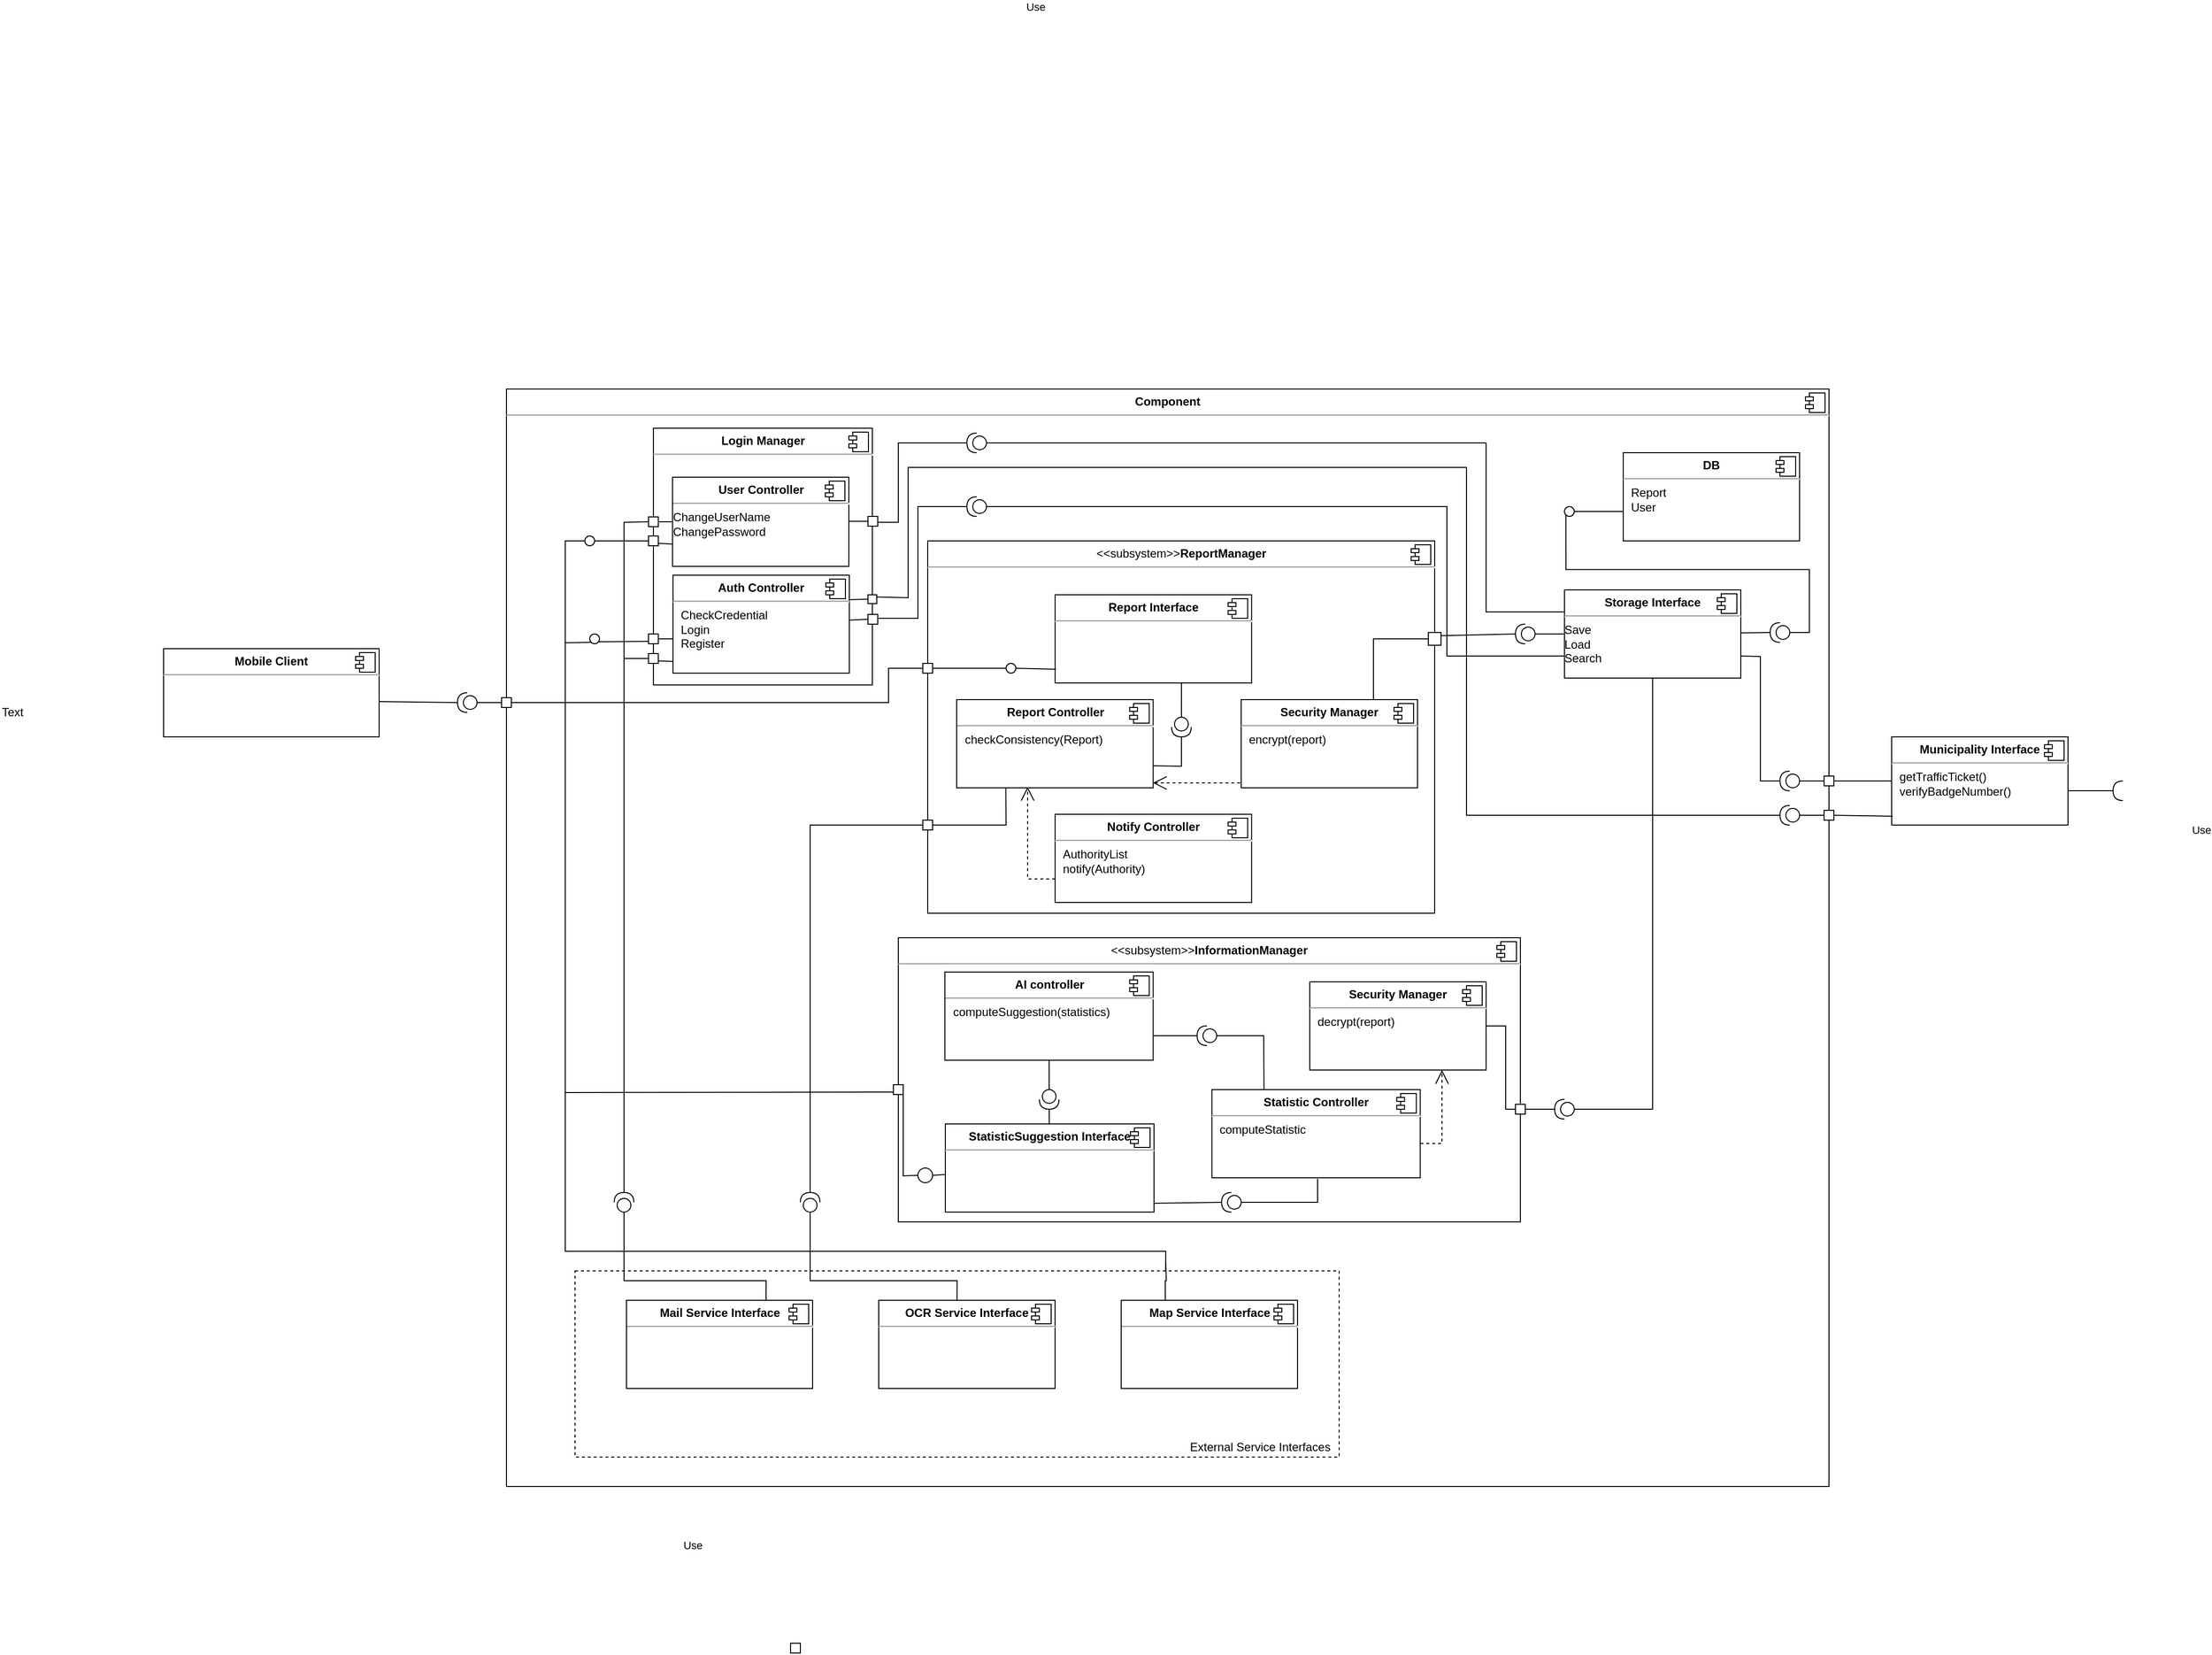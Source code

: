 <mxfile version="12.2.7" type="device" pages="1"><diagram id="5YClN9KeRhyfUi6IMF1h" name="Page-1"><mxGraphModel dx="1614" dy="1619" grid="1" gridSize="10" guides="1" tooltips="1" connect="1" arrows="1" fold="1" page="1" pageScale="1" pageWidth="827" pageHeight="1169" math="0" shadow="0"><root><mxCell id="0"/><mxCell id="1" parent="0"/><mxCell id="qqLT8RB5Y5soCKqECM3d-2" value="&lt;p style=&quot;margin: 0px ; margin-top: 6px ; text-align: center&quot;&gt;&lt;b&gt;Component&lt;/b&gt;&lt;/p&gt;&lt;hr&gt;&lt;p style=&quot;margin: 0px ; margin-left: 8px&quot;&gt;&lt;br&gt;&lt;/p&gt;" style="align=left;overflow=fill;html=1;shadow=0;" parent="1" vertex="1"><mxGeometry x="240" y="60" width="1350" height="1120" as="geometry"/></mxCell><mxCell id="qqLT8RB5Y5soCKqECM3d-3" value="" style="shape=component;jettyWidth=8;jettyHeight=4;" parent="qqLT8RB5Y5soCKqECM3d-2" vertex="1"><mxGeometry x="1" width="20" height="20" relative="1" as="geometry"><mxPoint x="-24" y="4" as="offset"/></mxGeometry></mxCell><mxCell id="qSNP_pKOV0-4uGFezlVe-158" value="&lt;p style=&quot;margin: 0px ; margin-top: 6px ; text-align: center&quot;&gt;&lt;b&gt;DB&lt;/b&gt;&lt;br&gt;&lt;/p&gt;&lt;hr&gt;&lt;p style=&quot;margin: 0px ; margin-left: 8px&quot;&gt;Report&lt;/p&gt;&lt;p style=&quot;margin: 0px ; margin-left: 8px&quot;&gt;User&lt;br&gt;&lt;/p&gt;" style="align=left;overflow=fill;html=1;" parent="qqLT8RB5Y5soCKqECM3d-2" vertex="1"><mxGeometry x="1140" y="65" width="180" height="90" as="geometry"/></mxCell><mxCell id="qSNP_pKOV0-4uGFezlVe-159" value="" style="shape=component;jettyWidth=8;jettyHeight=4;" parent="qSNP_pKOV0-4uGFezlVe-158" vertex="1"><mxGeometry x="1" width="20" height="20" relative="1" as="geometry"><mxPoint x="-24" y="4" as="offset"/></mxGeometry></mxCell><mxCell id="qqLT8RB5Y5soCKqECM3d-15" style="rounded=0;orthogonalLoop=1;jettySize=auto;html=1;exitX=1;exitY=0.5;exitDx=0;exitDy=0;endArrow=none;endFill=0;" parent="qqLT8RB5Y5soCKqECM3d-2" source="qSNP_pKOV0-4uGFezlVe-160" edge="1"><mxGeometry relative="1" as="geometry"><mxPoint x="1140" y="125" as="targetPoint"/></mxGeometry></mxCell><mxCell id="qSNP_pKOV0-4uGFezlVe-160" value="" style="ellipse;whiteSpace=wrap;html=1;aspect=fixed;" parent="qqLT8RB5Y5soCKqECM3d-2" vertex="1"><mxGeometry x="1080" y="120" width="10" height="10" as="geometry"/></mxCell><mxCell id="BfB_PKCpEKvkI4DOImgI-2" value="" style="shape=providedRequiredInterface;html=1;verticalLabelPosition=bottom;rotation=180;" parent="qqLT8RB5Y5soCKqECM3d-2" vertex="1"><mxGeometry x="470" y="45" width="20" height="20" as="geometry"/></mxCell><mxCell id="BfB_PKCpEKvkI4DOImgI-3" value="" style="shape=providedRequiredInterface;html=1;verticalLabelPosition=bottom;rotation=-180;" parent="qqLT8RB5Y5soCKqECM3d-2" vertex="1"><mxGeometry x="470" y="110" width="20" height="20" as="geometry"/></mxCell><mxCell id="cd_9iEVdNCCK7uSHRolh-3" value="&lt;p style=&quot;margin: 0px ; margin-top: 6px ; text-align: center&quot;&gt;&lt;b&gt;Login Manager&lt;/b&gt;&lt;/p&gt;&lt;hr&gt;&lt;p style=&quot;margin: 0px ; margin-left: 8px&quot;&gt;&lt;br&gt;&lt;/p&gt;&lt;p style=&quot;margin: 0px ; margin-left: 8px&quot;&gt;&lt;br&gt;&lt;/p&gt;" style="align=left;overflow=fill;html=1;fillColor=none;" parent="qqLT8RB5Y5soCKqECM3d-2" vertex="1"><mxGeometry x="150" y="40" width="223.5" height="262" as="geometry"/></mxCell><mxCell id="cd_9iEVdNCCK7uSHRolh-4" value="" style="shape=component;jettyWidth=8;jettyHeight=4;" parent="cd_9iEVdNCCK7uSHRolh-3" vertex="1"><mxGeometry x="1" width="20" height="20" relative="1" as="geometry"><mxPoint x="-24" y="4" as="offset"/></mxGeometry></mxCell><mxCell id="qSNP_pKOV0-4uGFezlVe-78" value="&lt;p style=&quot;margin: 0px ; margin-top: 6px ; text-align: center&quot;&gt;&lt;b&gt;Auth Controller&lt;br&gt;&lt;/b&gt;&lt;/p&gt;&lt;hr&gt;&lt;p style=&quot;margin: 0px ; margin-left: 8px&quot;&gt;CheckCredential&lt;/p&gt;&lt;p style=&quot;margin: 0px ; margin-left: 8px&quot;&gt;Login&lt;/p&gt;&lt;p style=&quot;margin: 0px ; margin-left: 8px&quot;&gt;Register&lt;br&gt;&lt;/p&gt;" style="align=left;overflow=fill;html=1;" parent="cd_9iEVdNCCK7uSHRolh-3" vertex="1"><mxGeometry x="20" y="150" width="180" height="100" as="geometry"/></mxCell><mxCell id="qSNP_pKOV0-4uGFezlVe-79" value="" style="shape=component;jettyWidth=8;jettyHeight=4;" parent="qSNP_pKOV0-4uGFezlVe-78" vertex="1"><mxGeometry x="1" width="20" height="20" relative="1" as="geometry"><mxPoint x="-24" y="4" as="offset"/></mxGeometry></mxCell><mxCell id="qSNP_pKOV0-4uGFezlVe-74" value="&lt;p style=&quot;margin: 0px ; margin-top: 6px ; text-align: center&quot;&gt;&lt;b&gt;User Controller&lt;/b&gt;&lt;/p&gt;&lt;hr&gt;&lt;div&gt;ChangeUserName&lt;/div&gt;&lt;div&gt;ChangePassword&lt;br&gt;&lt;/div&gt;&lt;div&gt;&lt;br&gt;&lt;/div&gt;&lt;div&gt;&lt;br&gt;&lt;/div&gt;" style="align=left;overflow=fill;html=1;" parent="cd_9iEVdNCCK7uSHRolh-3" vertex="1"><mxGeometry x="19.5" y="50" width="180" height="91" as="geometry"/></mxCell><mxCell id="qSNP_pKOV0-4uGFezlVe-75" value="" style="shape=component;jettyWidth=8;jettyHeight=4;" parent="qSNP_pKOV0-4uGFezlVe-74" vertex="1"><mxGeometry x="1" width="20" height="20" relative="1" as="geometry"><mxPoint x="-24" y="4" as="offset"/></mxGeometry></mxCell><mxCell id="cd_9iEVdNCCK7uSHRolh-20" style="edgeStyle=none;rounded=0;orthogonalLoop=1;jettySize=auto;html=1;exitX=1;exitY=0.75;exitDx=0;exitDy=0;entryX=0;entryY=0.75;entryDx=0;entryDy=0;endArrow=none;endFill=0;" parent="cd_9iEVdNCCK7uSHRolh-3" source="cd_9iEVdNCCK7uSHRolh-9" target="qSNP_pKOV0-4uGFezlVe-74" edge="1"><mxGeometry relative="1" as="geometry"/></mxCell><mxCell id="cd_9iEVdNCCK7uSHRolh-9" value="" style="whiteSpace=wrap;html=1;aspect=fixed;" parent="cd_9iEVdNCCK7uSHRolh-3" vertex="1"><mxGeometry x="-5" y="110" width="10" height="10" as="geometry"/></mxCell><mxCell id="cd_9iEVdNCCK7uSHRolh-8" value="" style="whiteSpace=wrap;html=1;aspect=fixed;" parent="cd_9iEVdNCCK7uSHRolh-3" vertex="1"><mxGeometry x="-5" y="210" width="10" height="10" as="geometry"/></mxCell><mxCell id="cd_9iEVdNCCK7uSHRolh-13" style="edgeStyle=orthogonalEdgeStyle;rounded=0;orthogonalLoop=1;jettySize=auto;html=1;exitX=1;exitY=0.5;exitDx=0;exitDy=0;entryX=0;entryY=0.75;entryDx=0;entryDy=0;endArrow=none;endFill=0;" parent="cd_9iEVdNCCK7uSHRolh-3" source="cd_9iEVdNCCK7uSHRolh-8" target="qSNP_pKOV0-4uGFezlVe-78" edge="1"><mxGeometry relative="1" as="geometry"/></mxCell><mxCell id="cd_9iEVdNCCK7uSHRolh-27" style="edgeStyle=none;rounded=0;orthogonalLoop=1;jettySize=auto;html=1;exitX=1;exitY=0.5;exitDx=0;exitDy=0;entryX=0;entryY=0.5;entryDx=0;entryDy=0;endArrow=none;endFill=0;" parent="cd_9iEVdNCCK7uSHRolh-3" source="cd_9iEVdNCCK7uSHRolh-7" target="qSNP_pKOV0-4uGFezlVe-74" edge="1"><mxGeometry relative="1" as="geometry"/></mxCell><mxCell id="cd_9iEVdNCCK7uSHRolh-7" value="" style="whiteSpace=wrap;html=1;aspect=fixed;" parent="cd_9iEVdNCCK7uSHRolh-3" vertex="1"><mxGeometry x="-5" y="90.5" width="10" height="10" as="geometry"/></mxCell><mxCell id="BfB_PKCpEKvkI4DOImgI-4" style="edgeStyle=orthogonalEdgeStyle;rounded=0;orthogonalLoop=1;jettySize=auto;html=1;exitX=1;exitY=0.5;exitDx=0;exitDy=0;exitPerimeter=0;entryX=1;entryY=0.5;entryDx=0;entryDy=0;endArrow=none;endFill=0;" parent="qqLT8RB5Y5soCKqECM3d-2" source="cd_9iEVdNCCK7uSHRolh-6" target="qSNP_pKOV0-4uGFezlVe-74" edge="1"><mxGeometry relative="1" as="geometry"/></mxCell><mxCell id="cd_9iEVdNCCK7uSHRolh-6" value="" style="whiteSpace=wrap;html=1;aspect=fixed;" parent="qqLT8RB5Y5soCKqECM3d-2" vertex="1"><mxGeometry x="369" y="130" width="10" height="10" as="geometry"/></mxCell><mxCell id="cd_9iEVdNCCK7uSHRolh-29" style="edgeStyle=orthogonalEdgeStyle;rounded=0;orthogonalLoop=1;jettySize=auto;html=1;exitX=1;exitY=0.5;exitDx=0;exitDy=0;exitPerimeter=0;entryX=1;entryY=0.5;entryDx=0;entryDy=0;endArrow=none;endFill=0;" parent="qqLT8RB5Y5soCKqECM3d-2" source="BfB_PKCpEKvkI4DOImgI-2" target="cd_9iEVdNCCK7uSHRolh-6" edge="1"><mxGeometry relative="1" as="geometry"><mxPoint x="710" y="115" as="sourcePoint"/><mxPoint x="590" y="196" as="targetPoint"/><Array as="points"><mxPoint x="400" y="55"/><mxPoint x="400" y="136"/></Array></mxGeometry></mxCell><mxCell id="cd_9iEVdNCCK7uSHRolh-31" style="edgeStyle=none;rounded=0;orthogonalLoop=1;jettySize=auto;html=1;exitX=0;exitY=0.5;exitDx=0;exitDy=0;endArrow=none;endFill=0;" parent="qqLT8RB5Y5soCKqECM3d-2" source="cd_9iEVdNCCK7uSHRolh-5" target="qSNP_pKOV0-4uGFezlVe-78" edge="1"><mxGeometry relative="1" as="geometry"/></mxCell><mxCell id="cd_9iEVdNCCK7uSHRolh-5" value="" style="whiteSpace=wrap;html=1;aspect=fixed;" parent="qqLT8RB5Y5soCKqECM3d-2" vertex="1"><mxGeometry x="369" y="230" width="10" height="10" as="geometry"/></mxCell><mxCell id="cd_9iEVdNCCK7uSHRolh-30" style="edgeStyle=orthogonalEdgeStyle;rounded=0;orthogonalLoop=1;jettySize=auto;html=1;exitX=1;exitY=0.5;exitDx=0;exitDy=0;exitPerimeter=0;entryX=1;entryY=0.5;entryDx=0;entryDy=0;endArrow=none;endFill=0;" parent="qqLT8RB5Y5soCKqECM3d-2" source="BfB_PKCpEKvkI4DOImgI-3" target="cd_9iEVdNCCK7uSHRolh-5" edge="1"><mxGeometry relative="1" as="geometry"><Array as="points"><mxPoint x="420" y="120"/><mxPoint x="420" y="234"/></Array><mxPoint x="710" y="180" as="sourcePoint"/><mxPoint x="590" y="300" as="targetPoint"/></mxGeometry></mxCell><mxCell id="cd_9iEVdNCCK7uSHRolh-32" value="" style="shape=providedRequiredInterface;html=1;verticalLabelPosition=bottom;rotation=180;" parent="qqLT8RB5Y5soCKqECM3d-2" vertex="1"><mxGeometry x="1300" y="425" width="20" height="20" as="geometry"/></mxCell><mxCell id="qSNP_pKOV0-4uGFezlVe-166" value="" style="shape=providedRequiredInterface;html=1;verticalLabelPosition=bottom;rotation=180;" parent="qqLT8RB5Y5soCKqECM3d-2" vertex="1"><mxGeometry x="1030" y="240" width="20" height="20" as="geometry"/></mxCell><mxCell id="a7hR6AEU0rqpUllK16c6-3" value="&lt;p style=&quot;margin: 0px ; margin-top: 6px ; text-align: center&quot;&gt;&lt;b&gt;Mobile Client&lt;/b&gt;&lt;br&gt;&lt;/p&gt;&lt;hr&gt;" style="align=left;overflow=fill;html=1;" parent="1" vertex="1"><mxGeometry x="-110" y="325" width="220" height="90" as="geometry"/></mxCell><mxCell id="a7hR6AEU0rqpUllK16c6-4" value="" style="shape=component;jettyWidth=8;jettyHeight=4;" parent="a7hR6AEU0rqpUllK16c6-3" vertex="1"><mxGeometry x="1" width="20" height="20" relative="1" as="geometry"><mxPoint x="-24" y="4" as="offset"/></mxGeometry></mxCell><mxCell id="cd_9iEVdNCCK7uSHRolh-16" style="edgeStyle=none;rounded=0;orthogonalLoop=1;jettySize=auto;html=1;exitX=1;exitY=0.5;exitDx=0;exitDy=0;endArrow=none;endFill=0;entryX=0;entryY=0.5;entryDx=0;entryDy=0;" parent="1" source="qSNP_pKOV0-4uGFezlVe-80" target="cd_9iEVdNCCK7uSHRolh-9" edge="1"><mxGeometry relative="1" as="geometry"><mxPoint x="370" y="220" as="targetPoint"/></mxGeometry></mxCell><mxCell id="qSNP_pKOV0-4uGFezlVe-80" value="" style="ellipse;whiteSpace=wrap;html=1;aspect=fixed;" parent="1" vertex="1"><mxGeometry x="320" y="210" width="10" height="10" as="geometry"/></mxCell><mxCell id="qSNP_pKOV0-4uGFezlVe-89" style="edgeStyle=none;rounded=0;orthogonalLoop=1;jettySize=auto;html=1;exitX=1;exitY=0.5;exitDx=0;exitDy=0;exitPerimeter=0;entryX=1;entryY=0.6;entryDx=0;entryDy=0;entryPerimeter=0;endArrow=none;endFill=0;" parent="1" source="qSNP_pKOV0-4uGFezlVe-88" target="a7hR6AEU0rqpUllK16c6-3" edge="1"><mxGeometry relative="1" as="geometry"/></mxCell><mxCell id="qSNP_pKOV0-4uGFezlVe-90" style="edgeStyle=none;rounded=0;orthogonalLoop=1;jettySize=auto;html=1;exitX=0;exitY=0.5;exitDx=0;exitDy=0;exitPerimeter=0;entryX=0;entryY=0.5;entryDx=0;entryDy=0;endArrow=none;endFill=0;" parent="1" source="qSNP_pKOV0-4uGFezlVe-88" target="qSNP_pKOV0-4uGFezlVe-80" edge="1"><mxGeometry relative="1" as="geometry"><Array as="points"><mxPoint x="300" y="380"/><mxPoint x="300" y="215"/></Array></mxGeometry></mxCell><mxCell id="qSNP_pKOV0-4uGFezlVe-92" style="edgeStyle=none;rounded=0;orthogonalLoop=1;jettySize=auto;html=1;exitX=0;exitY=0.5;exitDx=0;exitDy=0;exitPerimeter=0;entryX=0;entryY=1;entryDx=0;entryDy=0;endArrow=none;endFill=0;" parent="1" source="qSNP_pKOV0-4uGFezlVe-88" target="qSNP_pKOV0-4uGFezlVe-91" edge="1"><mxGeometry relative="1" as="geometry"><Array as="points"><mxPoint x="300" y="380"/><mxPoint x="300" y="319"/></Array></mxGeometry></mxCell><mxCell id="qSNP_pKOV0-4uGFezlVe-104" style="edgeStyle=none;rounded=0;orthogonalLoop=1;jettySize=auto;html=1;exitX=0;exitY=0.5;exitDx=0;exitDy=0;exitPerimeter=0;entryX=0;entryY=0.5;entryDx=0;entryDy=0;endArrow=none;endFill=0;" parent="1" source="qSNP_pKOV0-4uGFezlVe-88" target="qSNP_pKOV0-4uGFezlVe-103" edge="1"><mxGeometry relative="1" as="geometry"><Array as="points"><mxPoint x="370" y="380"/><mxPoint x="590" y="380"/><mxPoint x="630" y="380"/><mxPoint x="630" y="345"/></Array></mxGeometry></mxCell><mxCell id="qSNP_pKOV0-4uGFezlVe-138" style="edgeStyle=none;rounded=0;orthogonalLoop=1;jettySize=auto;html=1;exitX=0;exitY=0.5;exitDx=0;exitDy=0;exitPerimeter=0;entryX=0;entryY=0.75;entryDx=0;entryDy=0;endArrow=none;endFill=0;" parent="1" source="qSNP_pKOV0-4uGFezlVe-88" target="qSNP_pKOV0-4uGFezlVe-137" edge="1"><mxGeometry relative="1" as="geometry"><Array as="points"><mxPoint x="300" y="380"/><mxPoint x="300" y="778"/></Array></mxGeometry></mxCell><mxCell id="_xlGBoI4aea91XirdVQH-34" style="edgeStyle=none;rounded=0;orthogonalLoop=1;jettySize=auto;html=1;exitX=0;exitY=0.5;exitDx=0;exitDy=0;exitPerimeter=0;entryX=0.25;entryY=0;entryDx=0;entryDy=0;labelBackgroundColor=#ffffff;endArrow=none;endFill=0;" parent="1" source="qqLT8RB5Y5soCKqECM3d-7" target="qSNP_pKOV0-4uGFezlVe-113" edge="1"><mxGeometry relative="1" as="geometry"><Array as="points"><mxPoint x="300" y="380"/><mxPoint x="300" y="940"/><mxPoint x="913" y="940"/></Array></mxGeometry></mxCell><mxCell id="qqLT8RB5Y5soCKqECM3d-6" style="edgeStyle=orthogonalEdgeStyle;rounded=0;orthogonalLoop=1;jettySize=auto;html=1;exitX=1;exitY=0.5;exitDx=0;exitDy=0;exitPerimeter=0;endArrow=none;endFill=0;" parent="1" source="qSNP_pKOV0-4uGFezlVe-88" edge="1"><mxGeometry relative="1" as="geometry"><mxPoint x="190" y="380" as="targetPoint"/></mxGeometry></mxCell><mxCell id="qSNP_pKOV0-4uGFezlVe-88" value="" style="shape=providedRequiredInterface;html=1;verticalLabelPosition=bottom;rotation=180;" parent="1" vertex="1"><mxGeometry x="190" y="370" width="20" height="20" as="geometry"/></mxCell><mxCell id="cd_9iEVdNCCK7uSHRolh-15" style="rounded=0;orthogonalLoop=1;jettySize=auto;html=1;entryX=0;entryY=0.75;entryDx=0;entryDy=0;endArrow=none;endFill=0;" parent="1" target="cd_9iEVdNCCK7uSHRolh-8" edge="1"><mxGeometry relative="1" as="geometry"><mxPoint x="330" y="318" as="sourcePoint"/></mxGeometry></mxCell><mxCell id="qSNP_pKOV0-4uGFezlVe-91" value="" style="ellipse;whiteSpace=wrap;html=1;aspect=fixed;" parent="1" vertex="1"><mxGeometry x="325" y="310" width="10" height="10" as="geometry"/></mxCell><mxCell id="qSNP_pKOV0-4uGFezlVe-95" value="&lt;p style=&quot;margin: 0px ; margin-top: 6px ; text-align: center&quot;&gt;&amp;lt;&amp;lt;subsystem&amp;gt;&amp;gt;&lt;b&gt;ReportManager&lt;/b&gt;&lt;br&gt;&lt;/p&gt;&lt;hr&gt;" style="align=left;overflow=fill;html=1;" parent="1" vertex="1"><mxGeometry x="670" y="215" width="517.5" height="380" as="geometry"/></mxCell><mxCell id="qSNP_pKOV0-4uGFezlVe-96" value="" style="shape=component;jettyWidth=8;jettyHeight=4;" parent="qSNP_pKOV0-4uGFezlVe-95" vertex="1"><mxGeometry x="1" width="20" height="20" relative="1" as="geometry"><mxPoint x="-24" y="4" as="offset"/></mxGeometry></mxCell><mxCell id="qSNP_pKOV0-4uGFezlVe-97" value="&lt;p style=&quot;margin: 0px ; margin-top: 6px ; text-align: center&quot;&gt;&lt;b&gt;Report Interface&lt;br&gt;&lt;/b&gt;&lt;/p&gt;&lt;hr&gt;&lt;p style=&quot;margin: 0px ; margin-left: 8px&quot;&gt;&lt;br&gt;&lt;/p&gt;" style="align=left;overflow=fill;html=1;" parent="qSNP_pKOV0-4uGFezlVe-95" vertex="1"><mxGeometry x="130.071" y="55" width="200.571" height="90" as="geometry"/></mxCell><mxCell id="qSNP_pKOV0-4uGFezlVe-98" value="" style="shape=component;jettyWidth=8;jettyHeight=4;" parent="qSNP_pKOV0-4uGFezlVe-97" vertex="1"><mxGeometry x="1" width="20" height="20" relative="1" as="geometry"><mxPoint x="-24" y="4" as="offset"/></mxGeometry></mxCell><mxCell id="qSNP_pKOV0-4uGFezlVe-99" value="&lt;p style=&quot;margin: 0px ; margin-top: 6px ; text-align: center&quot;&gt;&lt;b&gt;Report Controller&lt;/b&gt;&lt;br&gt;&lt;/p&gt;&lt;hr&gt;&lt;p style=&quot;margin: 0px ; margin-left: 8px&quot;&gt;checkConsistency(Report)&lt;/p&gt;" style="align=left;overflow=fill;html=1;" parent="qSNP_pKOV0-4uGFezlVe-95" vertex="1"><mxGeometry x="29.571" y="162" width="200.571" height="90" as="geometry"/></mxCell><mxCell id="qSNP_pKOV0-4uGFezlVe-100" value="" style="shape=component;jettyWidth=8;jettyHeight=4;" parent="qSNP_pKOV0-4uGFezlVe-99" vertex="1"><mxGeometry x="1" width="20" height="20" relative="1" as="geometry"><mxPoint x="-24" y="4" as="offset"/></mxGeometry></mxCell><mxCell id="qSNP_pKOV0-4uGFezlVe-101" value="&lt;p style=&quot;margin: 0px ; margin-top: 6px ; text-align: center&quot;&gt;&lt;b&gt;Notify Controller&lt;/b&gt;&lt;br&gt;&lt;/p&gt;&lt;hr&gt;&lt;p style=&quot;margin: 0px ; margin-left: 8px&quot;&gt;AuthorityList&lt;/p&gt;&lt;p style=&quot;margin: 0px ; margin-left: 8px&quot;&gt;notify(Authority)&lt;br&gt;&lt;/p&gt;" style="align=left;overflow=fill;html=1;" parent="qSNP_pKOV0-4uGFezlVe-95" vertex="1"><mxGeometry x="130.071" y="279" width="200.571" height="90" as="geometry"/></mxCell><mxCell id="qSNP_pKOV0-4uGFezlVe-102" value="" style="shape=component;jettyWidth=8;jettyHeight=4;" parent="qSNP_pKOV0-4uGFezlVe-101" vertex="1"><mxGeometry x="1" width="20" height="20" relative="1" as="geometry"><mxPoint x="-24" y="4" as="offset"/></mxGeometry></mxCell><mxCell id="_xlGBoI4aea91XirdVQH-38" value="Use" style="endArrow=open;endSize=12;dashed=1;html=1;labelBackgroundColor=#ffffff;entryX=0.361;entryY=0.989;entryDx=0;entryDy=0;entryPerimeter=0;rounded=0;" parent="qSNP_pKOV0-4uGFezlVe-101" target="qSNP_pKOV0-4uGFezlVe-99" edge="1"><mxGeometry x="1" y="-796" width="160" relative="1" as="geometry"><mxPoint x="-0.071" y="66" as="sourcePoint"/><mxPoint x="159.929" y="66" as="targetPoint"/><Array as="points"><mxPoint x="-28.071" y="66"/></Array><mxPoint x="-788" y="-796" as="offset"/></mxGeometry></mxCell><mxCell id="qSNP_pKOV0-4uGFezlVe-107" style="edgeStyle=none;rounded=0;orthogonalLoop=1;jettySize=auto;html=1;exitX=1;exitY=0.5;exitDx=0;exitDy=0;endArrow=none;endFill=0;" parent="qSNP_pKOV0-4uGFezlVe-95" source="qSNP_pKOV0-4uGFezlVe-105" edge="1"><mxGeometry relative="1" as="geometry"><mxPoint x="131" y="131" as="targetPoint"/></mxGeometry></mxCell><mxCell id="qSNP_pKOV0-4uGFezlVe-105" value="" style="ellipse;whiteSpace=wrap;html=1;aspect=fixed;" parent="qSNP_pKOV0-4uGFezlVe-95" vertex="1"><mxGeometry x="80" y="125" width="10" height="10" as="geometry"/></mxCell><mxCell id="_xlGBoI4aea91XirdVQH-5" value="&lt;p style=&quot;margin: 0px ; margin-top: 6px ; text-align: center&quot;&gt;&lt;b&gt;Security Manager&lt;/b&gt;&lt;br&gt;&lt;/p&gt;&lt;hr&gt;&lt;p style=&quot;margin: 0px ; margin-left: 8px&quot;&gt;encrypt(report)&lt;/p&gt;" style="align=left;overflow=fill;html=1;" parent="qSNP_pKOV0-4uGFezlVe-95" vertex="1"><mxGeometry x="320" y="162" width="180" height="90" as="geometry"/></mxCell><mxCell id="_xlGBoI4aea91XirdVQH-6" value="" style="shape=component;jettyWidth=8;jettyHeight=4;" parent="_xlGBoI4aea91XirdVQH-5" vertex="1"><mxGeometry x="1" width="20" height="20" relative="1" as="geometry"><mxPoint x="-24" y="4" as="offset"/></mxGeometry></mxCell><mxCell id="_xlGBoI4aea91XirdVQH-29" style="edgeStyle=none;rounded=0;orthogonalLoop=1;jettySize=auto;html=1;exitX=1;exitY=0.5;exitDx=0;exitDy=0;exitPerimeter=0;entryX=1;entryY=0.75;entryDx=0;entryDy=0;endArrow=none;endFill=0;" parent="qSNP_pKOV0-4uGFezlVe-95" source="_xlGBoI4aea91XirdVQH-28" target="qSNP_pKOV0-4uGFezlVe-99" edge="1"><mxGeometry relative="1" as="geometry"><Array as="points"><mxPoint x="259" y="230"/></Array></mxGeometry></mxCell><mxCell id="_xlGBoI4aea91XirdVQH-30" style="edgeStyle=none;rounded=0;orthogonalLoop=1;jettySize=auto;html=1;exitX=0;exitY=0.5;exitDx=0;exitDy=0;exitPerimeter=0;entryX=0.643;entryY=1;entryDx=0;entryDy=0;entryPerimeter=0;endArrow=none;endFill=0;" parent="qSNP_pKOV0-4uGFezlVe-95" source="_xlGBoI4aea91XirdVQH-28" target="qSNP_pKOV0-4uGFezlVe-97" edge="1"><mxGeometry relative="1" as="geometry"/></mxCell><mxCell id="_xlGBoI4aea91XirdVQH-28" value="" style="shape=providedRequiredInterface;html=1;verticalLabelPosition=bottom;rotation=90;" parent="qSNP_pKOV0-4uGFezlVe-95" vertex="1"><mxGeometry x="249" y="180" width="20" height="20" as="geometry"/></mxCell><mxCell id="_xlGBoI4aea91XirdVQH-33" value="Use" style="endArrow=open;endSize=12;dashed=1;exitX=-0.006;exitY=0.944;exitDx=0;exitDy=0;exitPerimeter=0;entryX=0.999;entryY=0.945;entryDx=0;entryDy=0;entryPerimeter=0;html=1;labelBackgroundColor=#ffffff;" parent="qSNP_pKOV0-4uGFezlVe-95" source="_xlGBoI4aea91XirdVQH-5" target="qSNP_pKOV0-4uGFezlVe-99" edge="1"><mxGeometry x="-1" y="981" width="160" relative="1" as="geometry"><mxPoint x="210" y="265" as="sourcePoint"/><mxPoint x="370" y="265" as="targetPoint"/><mxPoint x="980" y="-933" as="offset"/></mxGeometry></mxCell><mxCell id="qSNP_pKOV0-4uGFezlVe-106" style="edgeStyle=none;rounded=0;orthogonalLoop=1;jettySize=auto;html=1;exitX=1;exitY=0.5;exitDx=0;exitDy=0;entryX=0;entryY=0.5;entryDx=0;entryDy=0;endArrow=none;endFill=0;" parent="1" source="qSNP_pKOV0-4uGFezlVe-103" target="qSNP_pKOV0-4uGFezlVe-105" edge="1"><mxGeometry relative="1" as="geometry"/></mxCell><mxCell id="qSNP_pKOV0-4uGFezlVe-103" value="" style="whiteSpace=wrap;html=1;aspect=fixed;" parent="1" vertex="1"><mxGeometry x="665" y="340" width="10" height="10" as="geometry"/></mxCell><mxCell id="qSNP_pKOV0-4uGFezlVe-108" value="" style="rounded=0;whiteSpace=wrap;html=1;dashed=1;" parent="1" vertex="1"><mxGeometry x="310" y="960" width="780" height="190" as="geometry"/></mxCell><mxCell id="qSNP_pKOV0-4uGFezlVe-109" value="&lt;p style=&quot;margin: 0px ; margin-top: 6px ; text-align: center&quot;&gt;&lt;b&gt;Mail Service Interface&lt;/b&gt;&lt;br&gt;&lt;/p&gt;&lt;hr&gt;&lt;p style=&quot;margin: 0px ; margin-left: 8px&quot;&gt;&lt;br&gt;&lt;br&gt;&lt;/p&gt;" style="align=left;overflow=fill;html=1;" parent="1" vertex="1"><mxGeometry x="362.5" y="990" width="190" height="90" as="geometry"/></mxCell><mxCell id="qSNP_pKOV0-4uGFezlVe-110" value="" style="shape=component;jettyWidth=8;jettyHeight=4;" parent="qSNP_pKOV0-4uGFezlVe-109" vertex="1"><mxGeometry x="1" width="20" height="20" relative="1" as="geometry"><mxPoint x="-24" y="4" as="offset"/></mxGeometry></mxCell><mxCell id="qSNP_pKOV0-4uGFezlVe-111" value="&lt;p style=&quot;margin: 0px ; margin-top: 6px ; text-align: center&quot;&gt;&lt;b&gt;OCR Service Interface&lt;/b&gt;&lt;br&gt;&lt;/p&gt;&lt;hr&gt;" style="align=left;overflow=fill;html=1;" parent="1" vertex="1"><mxGeometry x="620" y="990" width="180" height="90" as="geometry"/></mxCell><mxCell id="qSNP_pKOV0-4uGFezlVe-112" value="" style="shape=component;jettyWidth=8;jettyHeight=4;" parent="qSNP_pKOV0-4uGFezlVe-111" vertex="1"><mxGeometry x="1" width="20" height="20" relative="1" as="geometry"><mxPoint x="-24" y="4" as="offset"/></mxGeometry></mxCell><mxCell id="qqLT8RB5Y5soCKqECM3d-5" style="edgeStyle=orthogonalEdgeStyle;rounded=0;orthogonalLoop=1;jettySize=auto;html=1;exitX=0.25;exitY=0;exitDx=0;exitDy=0;endArrow=none;endFill=0;" parent="1" source="qSNP_pKOV0-4uGFezlVe-113" edge="1"><mxGeometry relative="1" as="geometry"><mxPoint x="913" y="950" as="targetPoint"/></mxGeometry></mxCell><mxCell id="qSNP_pKOV0-4uGFezlVe-113" value="&lt;p style=&quot;margin: 0px ; margin-top: 6px ; text-align: center&quot;&gt;&lt;b&gt;Map Service Interface&lt;/b&gt;&lt;br&gt;&lt;/p&gt;&lt;hr&gt;&lt;p style=&quot;margin: 0px ; margin-left: 8px&quot;&gt;&lt;br&gt;&lt;/p&gt;" style="align=left;overflow=fill;html=1;" parent="1" vertex="1"><mxGeometry x="867.5" y="990" width="180" height="90" as="geometry"/></mxCell><mxCell id="qSNP_pKOV0-4uGFezlVe-114" value="" style="shape=component;jettyWidth=8;jettyHeight=4;" parent="qSNP_pKOV0-4uGFezlVe-113" vertex="1"><mxGeometry x="1" width="20" height="20" relative="1" as="geometry"><mxPoint x="-24" y="4" as="offset"/></mxGeometry></mxCell><mxCell id="qSNP_pKOV0-4uGFezlVe-117" style="edgeStyle=none;rounded=0;orthogonalLoop=1;jettySize=auto;html=1;exitX=0;exitY=0.5;exitDx=0;exitDy=0;exitPerimeter=0;entryX=0.75;entryY=0;entryDx=0;entryDy=0;endArrow=none;endFill=0;" parent="1" source="qSNP_pKOV0-4uGFezlVe-115" target="qSNP_pKOV0-4uGFezlVe-109" edge="1"><mxGeometry relative="1" as="geometry"><Array as="points"><mxPoint x="360" y="970"/><mxPoint x="505" y="970"/></Array></mxGeometry></mxCell><mxCell id="cd_9iEVdNCCK7uSHRolh-26" style="edgeStyle=none;rounded=0;orthogonalLoop=1;jettySize=auto;html=1;exitX=1;exitY=0.5;exitDx=0;exitDy=0;exitPerimeter=0;entryX=0;entryY=0.5;entryDx=0;entryDy=0;endArrow=none;endFill=0;" parent="1" source="qSNP_pKOV0-4uGFezlVe-115" target="cd_9iEVdNCCK7uSHRolh-7" edge="1"><mxGeometry relative="1" as="geometry"><Array as="points"><mxPoint x="360" y="196"/></Array></mxGeometry></mxCell><mxCell id="qSNP_pKOV0-4uGFezlVe-115" value="" style="shape=providedRequiredInterface;html=1;verticalLabelPosition=bottom;rotation=-90;" parent="1" vertex="1"><mxGeometry x="350" y="880" width="20" height="20" as="geometry"/></mxCell><mxCell id="qSNP_pKOV0-4uGFezlVe-121" value="&lt;p style=&quot;margin: 0px ; margin-top: 6px ; text-align: center&quot;&gt;&amp;lt;&amp;lt;subsystem&amp;gt;&amp;gt;&lt;b&gt;InformationManager&lt;/b&gt;&lt;br&gt;&lt;/p&gt;&lt;hr&gt;" style="align=left;overflow=fill;html=1;" parent="1" vertex="1"><mxGeometry x="640" y="620" width="635" height="290" as="geometry"/></mxCell><mxCell id="qSNP_pKOV0-4uGFezlVe-122" value="" style="shape=component;jettyWidth=8;jettyHeight=4;" parent="qSNP_pKOV0-4uGFezlVe-121" vertex="1"><mxGeometry x="1" width="20" height="20" relative="1" as="geometry"><mxPoint x="-24" y="4" as="offset"/></mxGeometry></mxCell><mxCell id="qSNP_pKOV0-4uGFezlVe-123" value="&lt;p style=&quot;margin: 0px ; margin-top: 6px ; text-align: center&quot;&gt;&lt;b&gt;AI controller&lt;/b&gt;&lt;br&gt;&lt;/p&gt;&lt;hr&gt;&lt;p style=&quot;margin: 0px ; margin-left: 8px&quot;&gt;computeSuggestion(statistics)&lt;br&gt;&lt;/p&gt;" style="align=left;overflow=fill;html=1;" parent="qSNP_pKOV0-4uGFezlVe-121" vertex="1"><mxGeometry x="47.533" y="35" width="212.627" height="90" as="geometry"/></mxCell><mxCell id="qSNP_pKOV0-4uGFezlVe-124" value="" style="shape=component;jettyWidth=8;jettyHeight=4;" parent="qSNP_pKOV0-4uGFezlVe-123" vertex="1"><mxGeometry x="1" width="20" height="20" relative="1" as="geometry"><mxPoint x="-24" y="4" as="offset"/></mxGeometry></mxCell><mxCell id="qSNP_pKOV0-4uGFezlVe-125" value="&lt;p style=&quot;margin: 0px ; margin-top: 6px ; text-align: center&quot;&gt;&lt;b&gt;StatisticSuggestion Interface&lt;/b&gt;&lt;br&gt;&lt;/p&gt;&lt;hr&gt;&lt;p style=&quot;margin: 0px ; margin-left: 8px&quot;&gt;&lt;br&gt;&lt;/p&gt;" style="align=left;overflow=fill;html=1;" parent="qSNP_pKOV0-4uGFezlVe-121" vertex="1"><mxGeometry x="48" y="190" width="213" height="90" as="geometry"/></mxCell><mxCell id="qSNP_pKOV0-4uGFezlVe-126" value="" style="shape=component;jettyWidth=8;jettyHeight=4;" parent="qSNP_pKOV0-4uGFezlVe-125" vertex="1"><mxGeometry x="1" width="20" height="20" relative="1" as="geometry"><mxPoint x="-24" y="4" as="offset"/></mxGeometry></mxCell><mxCell id="qSNP_pKOV0-4uGFezlVe-127" value="&lt;p style=&quot;margin: 0px ; margin-top: 6px ; text-align: center&quot;&gt;&lt;b&gt;Statistic Controller&lt;/b&gt;&lt;br&gt;&lt;/p&gt;&lt;hr&gt;&lt;p style=&quot;margin: 0px ; margin-left: 8px&quot;&gt;computeStatistic&lt;/p&gt;" style="align=left;overflow=fill;html=1;" parent="qSNP_pKOV0-4uGFezlVe-121" vertex="1"><mxGeometry x="320.127" y="155" width="212.627" height="90" as="geometry"/></mxCell><mxCell id="qSNP_pKOV0-4uGFezlVe-128" value="" style="shape=component;jettyWidth=8;jettyHeight=4;" parent="qSNP_pKOV0-4uGFezlVe-127" vertex="1"><mxGeometry x="1" width="20" height="20" relative="1" as="geometry"><mxPoint x="-24" y="4" as="offset"/></mxGeometry></mxCell><mxCell id="qSNP_pKOV0-4uGFezlVe-130" style="edgeStyle=none;rounded=0;orthogonalLoop=1;jettySize=auto;html=1;exitX=1;exitY=0.5;exitDx=0;exitDy=0;exitPerimeter=0;endArrow=none;endFill=0;" parent="qSNP_pKOV0-4uGFezlVe-121" source="qSNP_pKOV0-4uGFezlVe-129" edge="1"><mxGeometry relative="1" as="geometry"><mxPoint x="260" y="100" as="targetPoint"/></mxGeometry></mxCell><mxCell id="qSNP_pKOV0-4uGFezlVe-131" style="edgeStyle=none;rounded=0;orthogonalLoop=1;jettySize=auto;html=1;exitX=0;exitY=0.5;exitDx=0;exitDy=0;exitPerimeter=0;endArrow=none;endFill=0;entryX=0.25;entryY=0;entryDx=0;entryDy=0;" parent="qSNP_pKOV0-4uGFezlVe-121" source="qSNP_pKOV0-4uGFezlVe-129" target="qSNP_pKOV0-4uGFezlVe-127" edge="1"><mxGeometry relative="1" as="geometry"><Array as="points"><mxPoint x="373" y="100"/></Array><mxPoint x="442" y="139" as="targetPoint"/></mxGeometry></mxCell><mxCell id="qSNP_pKOV0-4uGFezlVe-129" value="" style="shape=providedRequiredInterface;html=1;verticalLabelPosition=bottom;rotation=-180;" parent="qSNP_pKOV0-4uGFezlVe-121" vertex="1"><mxGeometry x="305" y="90" width="20" height="20" as="geometry"/></mxCell><mxCell id="qSNP_pKOV0-4uGFezlVe-133" style="edgeStyle=none;rounded=0;orthogonalLoop=1;jettySize=auto;html=1;exitX=1;exitY=0.5;exitDx=0;exitDy=0;exitPerimeter=0;entryX=1;entryY=0.9;entryDx=0;entryDy=0;endArrow=none;endFill=0;entryPerimeter=0;" parent="qSNP_pKOV0-4uGFezlVe-121" source="qSNP_pKOV0-4uGFezlVe-132" target="qSNP_pKOV0-4uGFezlVe-125" edge="1"><mxGeometry relative="1" as="geometry"/></mxCell><mxCell id="qSNP_pKOV0-4uGFezlVe-136" style="edgeStyle=none;rounded=0;orthogonalLoop=1;jettySize=auto;html=1;exitX=0;exitY=0.5;exitDx=0;exitDy=0;exitPerimeter=0;endArrow=none;endFill=0;" parent="qSNP_pKOV0-4uGFezlVe-121" source="qSNP_pKOV0-4uGFezlVe-132" edge="1"><mxGeometry relative="1" as="geometry"><Array as="points"><mxPoint x="428" y="270"/></Array><mxPoint x="428" y="246" as="targetPoint"/></mxGeometry></mxCell><mxCell id="qSNP_pKOV0-4uGFezlVe-132" value="" style="shape=providedRequiredInterface;html=1;verticalLabelPosition=bottom;rotation=180;" parent="qSNP_pKOV0-4uGFezlVe-121" vertex="1"><mxGeometry x="330" y="260" width="20" height="20" as="geometry"/></mxCell><mxCell id="qSNP_pKOV0-4uGFezlVe-146" style="edgeStyle=none;rounded=0;orthogonalLoop=1;jettySize=auto;html=1;exitX=1;exitY=0.5;exitDx=0;exitDy=0;entryX=0;entryY=0.5;entryDx=0;entryDy=0;endArrow=none;endFill=0;" parent="qSNP_pKOV0-4uGFezlVe-121" source="qSNP_pKOV0-4uGFezlVe-137" target="qSNP_pKOV0-4uGFezlVe-144" edge="1"><mxGeometry relative="1" as="geometry"><Array as="points"><mxPoint x="5" y="243"/></Array></mxGeometry></mxCell><mxCell id="qSNP_pKOV0-4uGFezlVe-137" value="" style="whiteSpace=wrap;html=1;aspect=fixed;" parent="qSNP_pKOV0-4uGFezlVe-121" vertex="1"><mxGeometry x="-5" y="150" width="10" height="10" as="geometry"/></mxCell><mxCell id="qSNP_pKOV0-4uGFezlVe-142" style="edgeStyle=none;rounded=0;orthogonalLoop=1;jettySize=auto;html=1;exitX=1;exitY=0.5;exitDx=0;exitDy=0;exitPerimeter=0;endArrow=none;endFill=0;" parent="qSNP_pKOV0-4uGFezlVe-121" source="qSNP_pKOV0-4uGFezlVe-139" target="qSNP_pKOV0-4uGFezlVe-125" edge="1"><mxGeometry relative="1" as="geometry"/></mxCell><mxCell id="qSNP_pKOV0-4uGFezlVe-143" style="edgeStyle=none;rounded=0;orthogonalLoop=1;jettySize=auto;html=1;exitX=0;exitY=0.5;exitDx=0;exitDy=0;exitPerimeter=0;endArrow=none;endFill=0;" parent="qSNP_pKOV0-4uGFezlVe-121" source="qSNP_pKOV0-4uGFezlVe-139" target="qSNP_pKOV0-4uGFezlVe-123" edge="1"><mxGeometry relative="1" as="geometry"/></mxCell><mxCell id="qSNP_pKOV0-4uGFezlVe-139" value="" style="shape=providedRequiredInterface;html=1;verticalLabelPosition=bottom;rotation=90;" parent="qSNP_pKOV0-4uGFezlVe-121" vertex="1"><mxGeometry x="144" y="155" width="20" height="20" as="geometry"/></mxCell><mxCell id="qSNP_pKOV0-4uGFezlVe-147" style="edgeStyle=none;rounded=0;orthogonalLoop=1;jettySize=auto;html=1;exitX=1;exitY=0.5;exitDx=0;exitDy=0;endArrow=none;endFill=0;" parent="qSNP_pKOV0-4uGFezlVe-121" source="qSNP_pKOV0-4uGFezlVe-144" target="qSNP_pKOV0-4uGFezlVe-125" edge="1"><mxGeometry relative="1" as="geometry"/></mxCell><mxCell id="qSNP_pKOV0-4uGFezlVe-144" value="" style="ellipse;whiteSpace=wrap;html=1;aspect=fixed;" parent="qSNP_pKOV0-4uGFezlVe-121" vertex="1"><mxGeometry x="20" y="235" width="15" height="15" as="geometry"/></mxCell><mxCell id="_xlGBoI4aea91XirdVQH-10" value="&lt;p style=&quot;margin: 0px ; margin-top: 6px ; text-align: center&quot;&gt;&lt;b&gt;Security Manager&lt;/b&gt;&lt;br&gt;&lt;/p&gt;&lt;hr&gt;&lt;p style=&quot;margin: 0px ; margin-left: 8px&quot;&gt;decrypt(report)&lt;/p&gt;" style="align=left;overflow=fill;html=1;" parent="qSNP_pKOV0-4uGFezlVe-121" vertex="1"><mxGeometry x="420" y="45" width="180" height="90" as="geometry"/></mxCell><mxCell id="_xlGBoI4aea91XirdVQH-11" value="" style="shape=component;jettyWidth=8;jettyHeight=4;" parent="_xlGBoI4aea91XirdVQH-10" vertex="1"><mxGeometry x="1" width="20" height="20" relative="1" as="geometry"><mxPoint x="-24" y="4" as="offset"/></mxGeometry></mxCell><mxCell id="qqLT8RB5Y5soCKqECM3d-1" value="Use" style="endArrow=open;endSize=12;dashed=1;html=1;entryX=0.75;entryY=1;entryDx=0;entryDy=0;rounded=0;" parent="qSNP_pKOV0-4uGFezlVe-121" target="_xlGBoI4aea91XirdVQH-10" edge="1"><mxGeometry x="-0.546" y="868" width="160" relative="1" as="geometry"><mxPoint x="533" y="210" as="sourcePoint"/><mxPoint x="693" y="210" as="targetPoint"/><Array as="points"><mxPoint x="555" y="210"/></Array><mxPoint x="103" y="410" as="offset"/></mxGeometry></mxCell><mxCell id="qSNP_pKOV0-4uGFezlVe-153" value="External Service Interfaces" style="text;html=1;strokeColor=none;fillColor=none;align=center;verticalAlign=middle;whiteSpace=wrap;rounded=0;" parent="1" vertex="1"><mxGeometry x="929" y="1130" width="161" height="20" as="geometry"/></mxCell><mxCell id="qSNP_pKOV0-4uGFezlVe-156" value="&lt;p style=&quot;margin: 0px ; margin-top: 6px ; text-align: center&quot;&gt;&lt;b&gt;Storage Interface&lt;/b&gt;&lt;br&gt;&lt;/p&gt;&lt;hr&gt;&lt;div&gt;Save&lt;/div&gt;&lt;div&gt;Load&lt;/div&gt;&lt;div&gt;Search&lt;br&gt;&lt;/div&gt;" style="align=left;overflow=fill;html=1;" parent="1" vertex="1"><mxGeometry x="1320" y="265" width="180" height="90" as="geometry"/></mxCell><mxCell id="qSNP_pKOV0-4uGFezlVe-157" value="" style="shape=component;jettyWidth=8;jettyHeight=4;" parent="qSNP_pKOV0-4uGFezlVe-156" vertex="1"><mxGeometry x="1" width="20" height="20" relative="1" as="geometry"><mxPoint x="-24" y="4" as="offset"/></mxGeometry></mxCell><mxCell id="qSNP_pKOV0-4uGFezlVe-162" style="edgeStyle=none;rounded=0;orthogonalLoop=1;jettySize=auto;html=1;exitX=1;exitY=0.5;exitDx=0;exitDy=0;exitPerimeter=0;endArrow=none;endFill=0;" parent="1" source="qSNP_pKOV0-4uGFezlVe-161" target="qSNP_pKOV0-4uGFezlVe-156" edge="1"><mxGeometry relative="1" as="geometry"/></mxCell><mxCell id="qqLT8RB5Y5soCKqECM3d-12" style="edgeStyle=orthogonalEdgeStyle;rounded=0;orthogonalLoop=1;jettySize=auto;html=1;exitX=0;exitY=0.5;exitDx=0;exitDy=0;exitPerimeter=0;entryX=0;entryY=1;entryDx=0;entryDy=0;endArrow=none;endFill=0;" parent="1" source="qSNP_pKOV0-4uGFezlVe-161" target="qSNP_pKOV0-4uGFezlVe-160" edge="1"><mxGeometry relative="1" as="geometry"/></mxCell><mxCell id="qSNP_pKOV0-4uGFezlVe-161" value="" style="shape=providedRequiredInterface;html=1;verticalLabelPosition=bottom;rotation=-180;" parent="1" vertex="1"><mxGeometry x="1530" y="298.5" width="20" height="20" as="geometry"/></mxCell><mxCell id="qSNP_pKOV0-4uGFezlVe-168" style="edgeStyle=none;rounded=0;orthogonalLoop=1;jettySize=auto;html=1;exitX=0;exitY=0.5;exitDx=0;exitDy=0;exitPerimeter=0;endArrow=none;endFill=0;" parent="1" source="qSNP_pKOV0-4uGFezlVe-166" target="qSNP_pKOV0-4uGFezlVe-156" edge="1"><mxGeometry relative="1" as="geometry"/></mxCell><mxCell id="qSNP_pKOV0-4uGFezlVe-170" style="edgeStyle=none;rounded=0;orthogonalLoop=1;jettySize=auto;html=1;exitX=1;exitY=0.5;exitDx=0;exitDy=0;exitPerimeter=0;entryX=1;entryY=0.25;entryDx=0;entryDy=0;endArrow=none;endFill=0;" parent="1" source="qSNP_pKOV0-4uGFezlVe-166" target="qSNP_pKOV0-4uGFezlVe-169" edge="1"><mxGeometry relative="1" as="geometry"><mxPoint x="1100" y="310" as="sourcePoint"/><mxPoint x="1066.5" y="310" as="targetPoint"/></mxGeometry></mxCell><mxCell id="_xlGBoI4aea91XirdVQH-7" style="edgeStyle=orthogonalEdgeStyle;rounded=0;orthogonalLoop=1;jettySize=auto;html=1;exitX=0;exitY=0.5;exitDx=0;exitDy=0;exitPerimeter=0;endArrow=none;endFill=0;" parent="1" source="qSNP_pKOV0-4uGFezlVe-173" target="qSNP_pKOV0-4uGFezlVe-156" edge="1"><mxGeometry relative="1" as="geometry"/></mxCell><mxCell id="qSNP_pKOV0-4uGFezlVe-173" value="" style="shape=providedRequiredInterface;html=1;verticalLabelPosition=bottom;rotation=180;" parent="1" vertex="1"><mxGeometry x="1310" y="785" width="20" height="20" as="geometry"/></mxCell><mxCell id="qSNP_pKOV0-4uGFezlVe-175" style="edgeStyle=none;rounded=0;orthogonalLoop=1;jettySize=auto;html=1;exitX=1;exitY=0.5;exitDx=0;exitDy=0;entryX=1;entryY=0.5;entryDx=0;entryDy=0;entryPerimeter=0;endArrow=none;endFill=0;" parent="1" source="qSNP_pKOV0-4uGFezlVe-174" target="qSNP_pKOV0-4uGFezlVe-173" edge="1"><mxGeometry relative="1" as="geometry"/></mxCell><mxCell id="cd_9iEVdNCCK7uSHRolh-44" style="edgeStyle=none;rounded=0;orthogonalLoop=1;jettySize=auto;html=1;exitX=0;exitY=0.5;exitDx=0;exitDy=0;entryX=0.75;entryY=0;entryDx=0;entryDy=0;endArrow=none;endFill=0;" parent="1" source="qSNP_pKOV0-4uGFezlVe-169" target="_xlGBoI4aea91XirdVQH-5" edge="1"><mxGeometry relative="1" as="geometry"><Array as="points"><mxPoint x="1125" y="315"/></Array></mxGeometry></mxCell><mxCell id="qSNP_pKOV0-4uGFezlVe-169" value="" style="whiteSpace=wrap;html=1;aspect=fixed;" parent="1" vertex="1"><mxGeometry x="1181" y="308.5" width="13" height="13" as="geometry"/></mxCell><mxCell id="cd_9iEVdNCCK7uSHRolh-45" style="edgeStyle=none;rounded=0;orthogonalLoop=1;jettySize=auto;html=1;exitX=0;exitY=0.5;exitDx=0;exitDy=0;entryX=1;entryY=0.5;entryDx=0;entryDy=0;endArrow=none;endFill=0;" parent="1" source="qSNP_pKOV0-4uGFezlVe-174" target="_xlGBoI4aea91XirdVQH-10" edge="1"><mxGeometry relative="1" as="geometry"><Array as="points"><mxPoint x="1260" y="795"/><mxPoint x="1260" y="710"/></Array></mxGeometry></mxCell><mxCell id="qSNP_pKOV0-4uGFezlVe-174" value="" style="whiteSpace=wrap;html=1;aspect=fixed;" parent="1" vertex="1"><mxGeometry x="1270" y="790" width="10" height="10" as="geometry"/></mxCell><mxCell id="_xlGBoI4aea91XirdVQH-16" value="&lt;p style=&quot;margin: 0px ; margin-top: 6px ; text-align: center&quot;&gt;&lt;b&gt;Municipality Interface&lt;br&gt;&lt;/b&gt;&lt;/p&gt;&lt;hr&gt;&lt;p style=&quot;margin: 0px ; margin-left: 8px&quot;&gt;getTrafficTicket()&lt;/p&gt;&lt;p style=&quot;margin: 0px ; margin-left: 8px&quot;&gt;verifyBadgeNumber()&lt;br&gt;&lt;/p&gt;" style="align=left;overflow=fill;html=1;" parent="1" vertex="1"><mxGeometry x="1654" y="415" width="180" height="90" as="geometry"/></mxCell><mxCell id="_xlGBoI4aea91XirdVQH-17" value="" style="shape=component;jettyWidth=8;jettyHeight=4;" parent="_xlGBoI4aea91XirdVQH-16" vertex="1"><mxGeometry x="1" width="20" height="20" relative="1" as="geometry"><mxPoint x="-24" y="4" as="offset"/></mxGeometry></mxCell><mxCell id="_xlGBoI4aea91XirdVQH-19" style="edgeStyle=none;rounded=0;orthogonalLoop=1;jettySize=auto;html=1;exitX=1;exitY=0.5;exitDx=0;exitDy=0;exitPerimeter=0;endArrow=none;endFill=0;entryX=1;entryY=0.75;entryDx=0;entryDy=0;" parent="1" source="_xlGBoI4aea91XirdVQH-18" target="qSNP_pKOV0-4uGFezlVe-156" edge="1"><mxGeometry relative="1" as="geometry"><Array as="points"><mxPoint x="1520" y="460"/><mxPoint x="1520" y="333"/></Array></mxGeometry></mxCell><mxCell id="_xlGBoI4aea91XirdVQH-20" style="edgeStyle=none;rounded=0;orthogonalLoop=1;jettySize=auto;html=1;exitX=0;exitY=0.5;exitDx=0;exitDy=0;exitPerimeter=0;entryX=0;entryY=0.5;entryDx=0;entryDy=0;endArrow=none;endFill=0;" parent="1" source="qqLT8RB5Y5soCKqECM3d-16" target="_xlGBoI4aea91XirdVQH-16" edge="1"><mxGeometry relative="1" as="geometry"/></mxCell><mxCell id="_xlGBoI4aea91XirdVQH-18" value="" style="shape=providedRequiredInterface;html=1;verticalLabelPosition=bottom;rotation=180;" parent="1" vertex="1"><mxGeometry x="1540" y="450" width="20" height="20" as="geometry"/></mxCell><mxCell id="_xlGBoI4aea91XirdVQH-27" style="edgeStyle=none;rounded=0;orthogonalLoop=1;jettySize=auto;html=1;exitX=1;exitY=0.5;exitDx=0;exitDy=0;entryX=0.25;entryY=1;entryDx=0;entryDy=0;endArrow=none;endFill=0;" parent="1" source="_xlGBoI4aea91XirdVQH-21" target="qSNP_pKOV0-4uGFezlVe-99" edge="1"><mxGeometry relative="1" as="geometry"><Array as="points"><mxPoint x="750" y="505"/></Array></mxGeometry></mxCell><mxCell id="_xlGBoI4aea91XirdVQH-21" value="" style="whiteSpace=wrap;html=1;aspect=fixed;" parent="1" vertex="1"><mxGeometry x="665" y="500" width="10" height="10" as="geometry"/></mxCell><mxCell id="_xlGBoI4aea91XirdVQH-25" style="edgeStyle=none;rounded=0;orthogonalLoop=1;jettySize=auto;html=1;exitX=1;exitY=0.5;exitDx=0;exitDy=0;exitPerimeter=0;entryX=0;entryY=0.5;entryDx=0;entryDy=0;endArrow=none;endFill=0;" parent="1" source="_xlGBoI4aea91XirdVQH-24" target="_xlGBoI4aea91XirdVQH-21" edge="1"><mxGeometry relative="1" as="geometry"><Array as="points"><mxPoint x="550" y="505"/></Array></mxGeometry></mxCell><mxCell id="_xlGBoI4aea91XirdVQH-26" style="edgeStyle=none;rounded=0;orthogonalLoop=1;jettySize=auto;html=1;exitX=0;exitY=0.5;exitDx=0;exitDy=0;exitPerimeter=0;entryX=0.444;entryY=0;entryDx=0;entryDy=0;entryPerimeter=0;endArrow=none;endFill=0;" parent="1" source="_xlGBoI4aea91XirdVQH-24" target="qSNP_pKOV0-4uGFezlVe-111" edge="1"><mxGeometry relative="1" as="geometry"><Array as="points"><mxPoint x="550" y="970"/><mxPoint x="700" y="970"/></Array></mxGeometry></mxCell><mxCell id="_xlGBoI4aea91XirdVQH-24" value="" style="shape=providedRequiredInterface;html=1;verticalLabelPosition=bottom;rotation=-90;" parent="1" vertex="1"><mxGeometry x="540" y="880" width="20" height="20" as="geometry"/></mxCell><mxCell id="qqLT8RB5Y5soCKqECM3d-7" value="" style="whiteSpace=wrap;html=1;aspect=fixed;shadow=0;" parent="1" vertex="1"><mxGeometry x="235" y="375" width="10" height="10" as="geometry"/></mxCell><mxCell id="qqLT8RB5Y5soCKqECM3d-16" value="" style="whiteSpace=wrap;html=1;aspect=fixed;shadow=0;" parent="1" vertex="1"><mxGeometry x="1585" y="455" width="10" height="10" as="geometry"/></mxCell><mxCell id="qqLT8RB5Y5soCKqECM3d-17" style="edgeStyle=none;rounded=0;orthogonalLoop=1;jettySize=auto;html=1;exitX=0;exitY=0.5;exitDx=0;exitDy=0;exitPerimeter=0;entryX=0;entryY=0.5;entryDx=0;entryDy=0;endArrow=none;endFill=0;" parent="1" source="_xlGBoI4aea91XirdVQH-18" target="qqLT8RB5Y5soCKqECM3d-16" edge="1"><mxGeometry relative="1" as="geometry"><mxPoint x="1560" y="460" as="sourcePoint"/><mxPoint x="1654" y="460" as="targetPoint"/></mxGeometry></mxCell><mxCell id="BfB_PKCpEKvkI4DOImgI-1" value="Text" style="text;html=1;resizable=0;points=[];autosize=1;align=left;verticalAlign=top;spacingTop=-4;" parent="1" vertex="1"><mxGeometry x="-277" y="380" width="40" height="20" as="geometry"/></mxCell><mxCell id="BfB_PKCpEKvkI4DOImgI-5" style="edgeStyle=orthogonalEdgeStyle;rounded=0;orthogonalLoop=1;jettySize=auto;html=1;exitX=0;exitY=0.5;exitDx=0;exitDy=0;exitPerimeter=0;entryX=0;entryY=0.25;entryDx=0;entryDy=0;endArrow=none;endFill=0;" parent="1" source="BfB_PKCpEKvkI4DOImgI-2" target="qSNP_pKOV0-4uGFezlVe-156" edge="1"><mxGeometry relative="1" as="geometry"><Array as="points"><mxPoint x="1240" y="115"/><mxPoint x="1240" y="288"/></Array></mxGeometry></mxCell><mxCell id="BfB_PKCpEKvkI4DOImgI-7" style="edgeStyle=orthogonalEdgeStyle;rounded=0;orthogonalLoop=1;jettySize=auto;html=1;exitX=0;exitY=0.5;exitDx=0;exitDy=0;exitPerimeter=0;entryX=0;entryY=0.75;entryDx=0;entryDy=0;endArrow=none;endFill=0;" parent="1" source="BfB_PKCpEKvkI4DOImgI-3" target="qSNP_pKOV0-4uGFezlVe-156" edge="1"><mxGeometry relative="1" as="geometry"><Array as="points"><mxPoint x="1200" y="180"/><mxPoint x="1200" y="333"/></Array></mxGeometry></mxCell><mxCell id="cd_9iEVdNCCK7uSHRolh-22" style="edgeStyle=none;rounded=0;orthogonalLoop=1;jettySize=auto;html=1;exitX=0;exitY=0.5;exitDx=0;exitDy=0;endArrow=none;endFill=0;" parent="1" source="cd_9iEVdNCCK7uSHRolh-10" edge="1"><mxGeometry relative="1" as="geometry"><mxPoint x="360" y="335" as="targetPoint"/></mxGeometry></mxCell><mxCell id="cd_9iEVdNCCK7uSHRolh-24" style="edgeStyle=none;rounded=0;orthogonalLoop=1;jettySize=auto;html=1;exitX=1;exitY=0.75;exitDx=0;exitDy=0;entryX=0;entryY=0.88;entryDx=0;entryDy=0;entryPerimeter=0;endArrow=none;endFill=0;" parent="1" source="cd_9iEVdNCCK7uSHRolh-10" target="qSNP_pKOV0-4uGFezlVe-78" edge="1"><mxGeometry relative="1" as="geometry"/></mxCell><mxCell id="cd_9iEVdNCCK7uSHRolh-10" value="" style="whiteSpace=wrap;html=1;aspect=fixed;" parent="1" vertex="1"><mxGeometry x="385" y="330" width="10" height="10" as="geometry"/></mxCell><mxCell id="cd_9iEVdNCCK7uSHRolh-34" style="edgeStyle=none;rounded=0;orthogonalLoop=1;jettySize=auto;html=1;exitX=1;exitY=0.5;exitDx=0;exitDy=0;endArrow=none;endFill=0;" parent="1" source="cd_9iEVdNCCK7uSHRolh-33" edge="1"><mxGeometry relative="1" as="geometry"><mxPoint x="1655" y="496" as="targetPoint"/></mxGeometry></mxCell><mxCell id="cd_9iEVdNCCK7uSHRolh-33" value="" style="whiteSpace=wrap;html=1;aspect=fixed;" parent="1" vertex="1"><mxGeometry x="1585" y="490" width="10" height="10" as="geometry"/></mxCell><mxCell id="cd_9iEVdNCCK7uSHRolh-35" style="edgeStyle=none;rounded=0;orthogonalLoop=1;jettySize=auto;html=1;exitX=0;exitY=0.5;exitDx=0;exitDy=0;exitPerimeter=0;entryX=0;entryY=0.5;entryDx=0;entryDy=0;endArrow=none;endFill=0;" parent="1" source="cd_9iEVdNCCK7uSHRolh-32" target="cd_9iEVdNCCK7uSHRolh-33" edge="1"><mxGeometry relative="1" as="geometry"/></mxCell><mxCell id="cd_9iEVdNCCK7uSHRolh-37" value="" style="whiteSpace=wrap;html=1;aspect=fixed;" parent="1" vertex="1"><mxGeometry x="530" y="1340" width="10" height="10" as="geometry"/></mxCell><mxCell id="cd_9iEVdNCCK7uSHRolh-39" value="" style="whiteSpace=wrap;html=1;aspect=fixed;" parent="1" vertex="1"><mxGeometry x="609" y="270" width="9" height="9" as="geometry"/></mxCell><mxCell id="cd_9iEVdNCCK7uSHRolh-42" style="edgeStyle=none;rounded=0;orthogonalLoop=1;jettySize=auto;html=1;exitX=1;exitY=0.5;exitDx=0;exitDy=0;exitPerimeter=0;endArrow=none;endFill=0;entryX=1;entryY=0.25;entryDx=0;entryDy=0;" parent="1" source="cd_9iEVdNCCK7uSHRolh-32" target="cd_9iEVdNCCK7uSHRolh-39" edge="1"><mxGeometry relative="1" as="geometry"><mxPoint x="1780" y="555" as="sourcePoint"/><mxPoint x="830" y="335" as="targetPoint"/><Array as="points"><mxPoint x="1220" y="495"/><mxPoint x="1220" y="340"/><mxPoint x="1220" y="140"/><mxPoint x="830" y="140"/><mxPoint x="650" y="140"/><mxPoint x="650" y="180"/><mxPoint x="650" y="220"/><mxPoint x="650" y="273"/></Array></mxGeometry></mxCell><mxCell id="cd_9iEVdNCCK7uSHRolh-43" style="edgeStyle=none;rounded=0;orthogonalLoop=1;jettySize=auto;html=1;exitX=0;exitY=0.5;exitDx=0;exitDy=0;entryX=1;entryY=0.25;entryDx=0;entryDy=0;endArrow=none;endFill=0;" parent="1" source="cd_9iEVdNCCK7uSHRolh-39" target="qSNP_pKOV0-4uGFezlVe-78" edge="1"><mxGeometry relative="1" as="geometry"/></mxCell><mxCell id="45amEAXZBrlorLKhLFOF-2" style="rounded=0;orthogonalLoop=1;jettySize=auto;html=1;exitX=1;exitY=0.5;exitDx=0;exitDy=0;exitPerimeter=0;endArrow=none;endFill=0;" edge="1" parent="1" source="45amEAXZBrlorLKhLFOF-1"><mxGeometry relative="1" as="geometry"><mxPoint x="1834" y="470" as="targetPoint"/></mxGeometry></mxCell><mxCell id="45amEAXZBrlorLKhLFOF-1" value="" style="shape=requiredInterface;html=1;verticalLabelPosition=bottom;rotation=180;" vertex="1" parent="1"><mxGeometry x="1880" y="460" width="10" height="20" as="geometry"/></mxCell></root></mxGraphModel></diagram></mxfile>